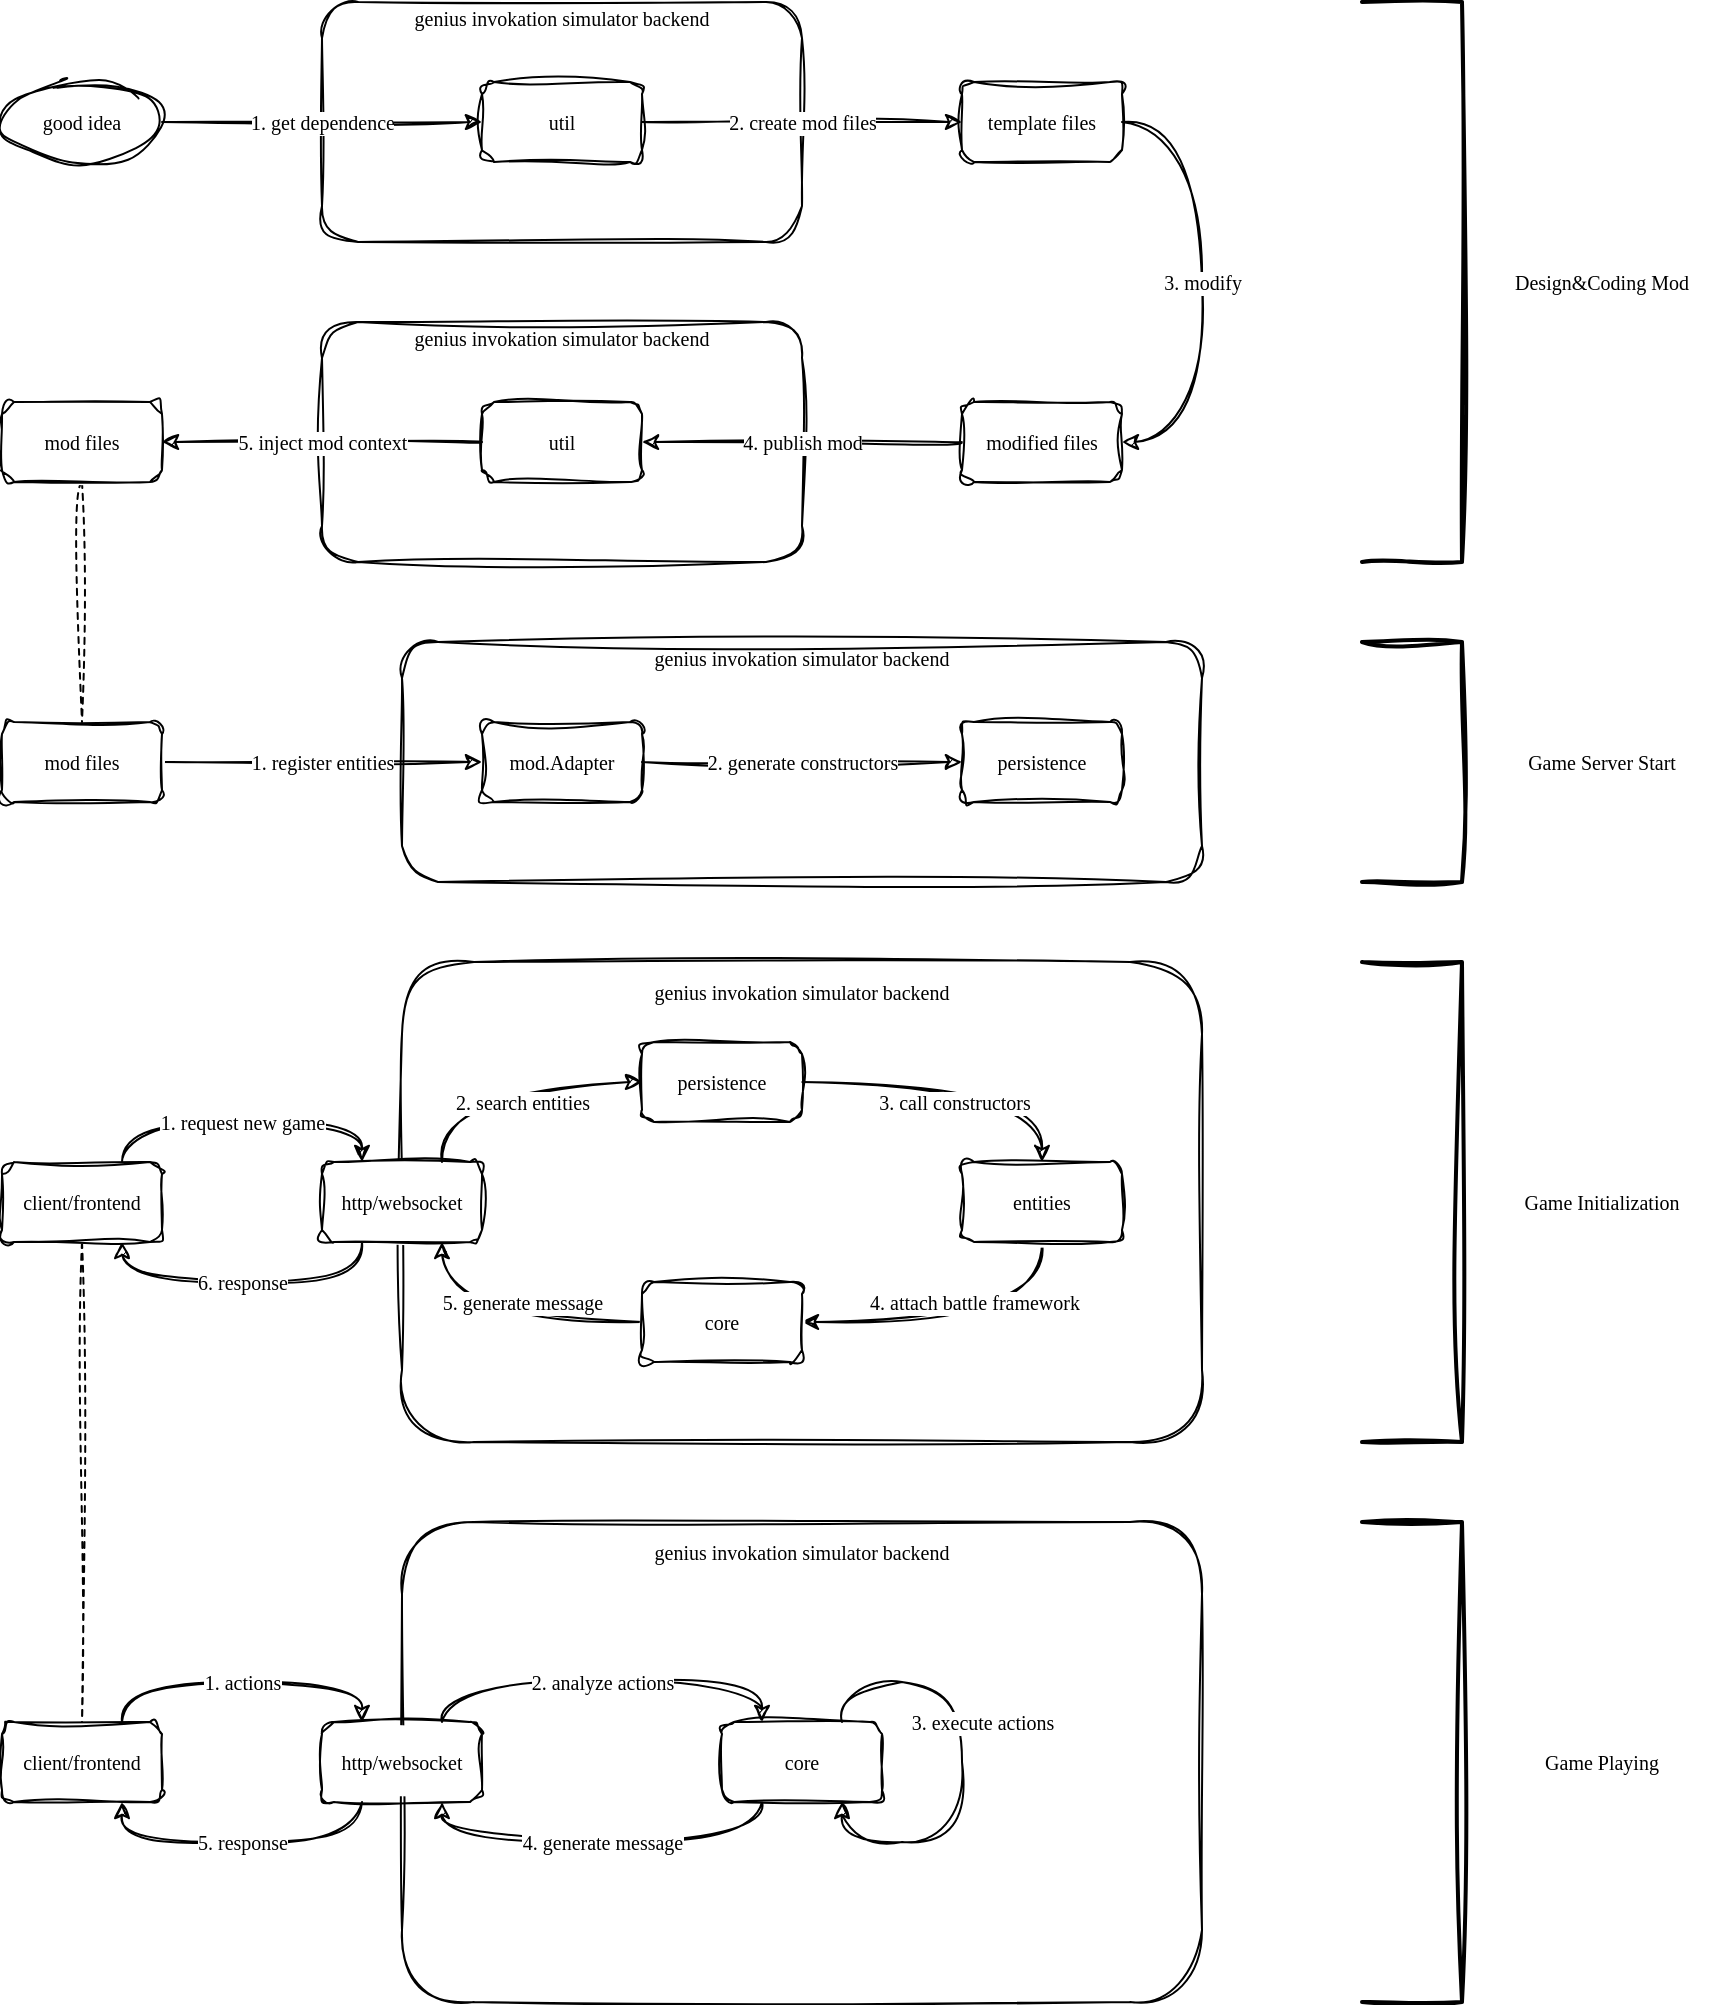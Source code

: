 <mxfile version="20.5.3" type="embed"><diagram id="WbUByknVOwYqsg0Jc8eP" name="第 1 页"><mxGraphModel dx="1230" dy="567" grid="1" gridSize="10" guides="1" tooltips="1" connect="1" arrows="1" fold="1" page="0" pageScale="1" pageWidth="827" pageHeight="1169" math="0" shadow="0"><root><mxCell id="0"/><mxCell id="1" parent="0"/><mxCell id="7bV_Bt6voGbn4b_Syv1b-46" value="" style="group;rounded=1;sketch=1;curveFitting=1;jiggle=2;shadow=0;fontFamily=Comic Sans MS;fontSize=10;" parent="1" vertex="1" connectable="0"><mxGeometry x="240" y="600" width="400" height="240" as="geometry"/></mxCell><mxCell id="7bV_Bt6voGbn4b_Syv1b-47" value="" style="rounded=1;whiteSpace=wrap;html=1;sketch=1;curveFitting=1;jiggle=2;shadow=0;fontFamily=Comic Sans MS;fontSize=10;" parent="7bV_Bt6voGbn4b_Syv1b-46" vertex="1"><mxGeometry width="400" height="240" as="geometry"/></mxCell><mxCell id="7bV_Bt6voGbn4b_Syv1b-48" value="genius invokation simulator backend" style="text;html=1;strokeColor=none;fillColor=none;align=center;verticalAlign=middle;whiteSpace=wrap;rounded=1;sketch=1;curveFitting=1;jiggle=2;shadow=0;fontFamily=Comic Sans MS;fontSize=10;" parent="7bV_Bt6voGbn4b_Syv1b-46" vertex="1"><mxGeometry width="400" height="30" as="geometry"/></mxCell><mxCell id="7bV_Bt6voGbn4b_Syv1b-49" value="http/websocket" style="rounded=1;whiteSpace=wrap;html=1;sketch=1;curveFitting=1;jiggle=2;shadow=0;fontFamily=Comic Sans MS;fontSize=10;" parent="7bV_Bt6voGbn4b_Syv1b-46" vertex="1"><mxGeometry x="-40" y="100" width="80" height="40" as="geometry"/></mxCell><mxCell id="7bV_Bt6voGbn4b_Syv1b-56" value="3. call constructors" style="edgeStyle=orthogonalEdgeStyle;curved=1;rounded=0;sketch=1;hachureGap=4;jiggle=2;curveFitting=1;orthogonalLoop=1;jettySize=auto;html=1;exitX=1;exitY=0.5;exitDx=0;exitDy=0;entryX=0.5;entryY=0;entryDx=0;entryDy=0;shadow=0;fontFamily=Comic Sans MS;fontSize=10;" parent="7bV_Bt6voGbn4b_Syv1b-46" source="7bV_Bt6voGbn4b_Syv1b-53" target="7bV_Bt6voGbn4b_Syv1b-55" edge="1"><mxGeometry x="-0.059" y="-10" relative="1" as="geometry"><mxPoint as="offset"/></mxGeometry></mxCell><mxCell id="7bV_Bt6voGbn4b_Syv1b-53" value="persistence" style="rounded=1;whiteSpace=wrap;html=1;sketch=1;curveFitting=1;jiggle=2;shadow=0;fontFamily=Comic Sans MS;fontSize=10;" parent="7bV_Bt6voGbn4b_Syv1b-46" vertex="1"><mxGeometry x="120" y="40" width="80" height="40" as="geometry"/></mxCell><mxCell id="7bV_Bt6voGbn4b_Syv1b-54" value="2. search entities" style="edgeStyle=orthogonalEdgeStyle;curved=1;rounded=0;sketch=1;hachureGap=4;jiggle=2;curveFitting=1;orthogonalLoop=1;jettySize=auto;html=1;exitX=0.75;exitY=0;exitDx=0;exitDy=0;entryX=0;entryY=0.5;entryDx=0;entryDy=0;shadow=0;fontFamily=Comic Sans MS;fontSize=10;" parent="7bV_Bt6voGbn4b_Syv1b-46" source="7bV_Bt6voGbn4b_Syv1b-49" target="7bV_Bt6voGbn4b_Syv1b-53" edge="1"><mxGeometry x="0.143" y="-10" relative="1" as="geometry"><mxPoint as="offset"/></mxGeometry></mxCell><mxCell id="7bV_Bt6voGbn4b_Syv1b-58" value="4. attach battle framework" style="edgeStyle=orthogonalEdgeStyle;curved=1;rounded=0;sketch=1;hachureGap=4;jiggle=2;curveFitting=1;orthogonalLoop=1;jettySize=auto;html=1;exitX=0.5;exitY=1;exitDx=0;exitDy=0;entryX=1;entryY=0.5;entryDx=0;entryDy=0;shadow=0;fontFamily=Comic Sans MS;fontSize=10;" parent="7bV_Bt6voGbn4b_Syv1b-46" source="7bV_Bt6voGbn4b_Syv1b-55" target="7bV_Bt6voGbn4b_Syv1b-57" edge="1"><mxGeometry x="-0.067" y="-10" relative="1" as="geometry"><mxPoint as="offset"/></mxGeometry></mxCell><mxCell id="7bV_Bt6voGbn4b_Syv1b-55" value="entities" style="rounded=1;whiteSpace=wrap;html=1;sketch=1;curveFitting=1;jiggle=2;shadow=0;fontFamily=Comic Sans MS;fontSize=10;" parent="7bV_Bt6voGbn4b_Syv1b-46" vertex="1"><mxGeometry x="280" y="100" width="80" height="40" as="geometry"/></mxCell><mxCell id="7bV_Bt6voGbn4b_Syv1b-60" value="5. generate message" style="edgeStyle=orthogonalEdgeStyle;curved=1;rounded=0;sketch=1;hachureGap=4;jiggle=2;curveFitting=1;orthogonalLoop=1;jettySize=auto;html=1;exitX=0;exitY=0.5;exitDx=0;exitDy=0;entryX=0.75;entryY=1;entryDx=0;entryDy=0;shadow=0;fontFamily=Comic Sans MS;fontSize=10;" parent="7bV_Bt6voGbn4b_Syv1b-46" source="7bV_Bt6voGbn4b_Syv1b-57" target="7bV_Bt6voGbn4b_Syv1b-49" edge="1"><mxGeometry x="-0.143" y="-10" relative="1" as="geometry"><mxPoint as="offset"/></mxGeometry></mxCell><mxCell id="7bV_Bt6voGbn4b_Syv1b-57" value="core" style="rounded=1;whiteSpace=wrap;html=1;sketch=1;curveFitting=1;jiggle=2;shadow=0;fontFamily=Comic Sans MS;fontSize=10;" parent="7bV_Bt6voGbn4b_Syv1b-46" vertex="1"><mxGeometry x="120" y="160" width="80" height="40" as="geometry"/></mxCell><mxCell id="7bV_Bt6voGbn4b_Syv1b-35" value="" style="group;rounded=1;sketch=1;curveFitting=1;jiggle=2;shadow=0;fontFamily=Comic Sans MS;fontSize=10;" parent="1" vertex="1" connectable="0"><mxGeometry x="200" y="280" width="240" height="120" as="geometry"/></mxCell><mxCell id="7bV_Bt6voGbn4b_Syv1b-36" value="" style="rounded=1;whiteSpace=wrap;html=1;sketch=1;curveFitting=1;jiggle=2;shadow=0;fontFamily=Comic Sans MS;fontSize=10;" parent="7bV_Bt6voGbn4b_Syv1b-35" vertex="1"><mxGeometry width="240" height="120" as="geometry"/></mxCell><mxCell id="7bV_Bt6voGbn4b_Syv1b-37" value="genius invokation simulator backend" style="text;html=1;strokeColor=none;fillColor=none;align=center;verticalAlign=middle;whiteSpace=wrap;rounded=1;sketch=1;curveFitting=1;jiggle=2;shadow=0;fontFamily=Comic Sans MS;fontSize=10;" parent="7bV_Bt6voGbn4b_Syv1b-35" vertex="1"><mxGeometry width="240" height="15" as="geometry"/></mxCell><mxCell id="7bV_Bt6voGbn4b_Syv1b-38" value="util" style="rounded=1;whiteSpace=wrap;html=1;sketch=1;curveFitting=1;jiggle=2;shadow=0;fontFamily=Comic Sans MS;fontSize=10;" parent="7bV_Bt6voGbn4b_Syv1b-35" vertex="1"><mxGeometry x="80" y="40" width="80" height="40" as="geometry"/></mxCell><mxCell id="7bV_Bt6voGbn4b_Syv1b-8" value="" style="group;rounded=1;sketch=1;curveFitting=1;jiggle=2;shadow=0;fontFamily=Comic Sans MS;fontSize=10;" parent="1" vertex="1" connectable="0"><mxGeometry x="240" y="440" width="400" height="120" as="geometry"/></mxCell><mxCell id="7bV_Bt6voGbn4b_Syv1b-9" value="" style="rounded=1;whiteSpace=wrap;html=1;sketch=1;curveFitting=1;jiggle=2;shadow=0;fontFamily=Comic Sans MS;fontSize=10;" parent="7bV_Bt6voGbn4b_Syv1b-8" vertex="1"><mxGeometry width="400" height="120" as="geometry"/></mxCell><mxCell id="7bV_Bt6voGbn4b_Syv1b-10" value="genius invokation simulator backend" style="text;html=1;strokeColor=none;fillColor=none;align=center;verticalAlign=middle;whiteSpace=wrap;rounded=1;sketch=1;curveFitting=1;jiggle=2;shadow=0;fontFamily=Comic Sans MS;fontSize=10;" parent="7bV_Bt6voGbn4b_Syv1b-8" vertex="1"><mxGeometry width="400" height="15" as="geometry"/></mxCell><mxCell id="7bV_Bt6voGbn4b_Syv1b-4" value="mod.Adapter" style="rounded=1;whiteSpace=wrap;html=1;sketch=1;curveFitting=1;jiggle=2;shadow=0;fontFamily=Comic Sans MS;fontSize=10;" parent="7bV_Bt6voGbn4b_Syv1b-8" vertex="1"><mxGeometry x="40" y="40" width="80" height="40" as="geometry"/></mxCell><mxCell id="7bV_Bt6voGbn4b_Syv1b-14" value="persistence" style="rounded=1;whiteSpace=wrap;html=1;sketch=1;curveFitting=1;jiggle=2;shadow=0;fontFamily=Comic Sans MS;fontSize=10;" parent="7bV_Bt6voGbn4b_Syv1b-8" vertex="1"><mxGeometry x="280" y="40" width="80" height="40" as="geometry"/></mxCell><mxCell id="7bV_Bt6voGbn4b_Syv1b-15" value="2. generate constructors" style="edgeStyle=orthogonalEdgeStyle;rounded=0;sketch=1;hachureGap=4;jiggle=2;curveFitting=1;orthogonalLoop=1;jettySize=auto;html=1;exitX=1;exitY=0.5;exitDx=0;exitDy=0;entryX=0;entryY=0.5;entryDx=0;entryDy=0;shadow=0;fontFamily=Comic Sans MS;fontSize=10;" parent="7bV_Bt6voGbn4b_Syv1b-8" source="7bV_Bt6voGbn4b_Syv1b-4" target="7bV_Bt6voGbn4b_Syv1b-14" edge="1"><mxGeometry relative="1" as="geometry"/></mxCell><mxCell id="7bV_Bt6voGbn4b_Syv1b-13" value="1. register entities" style="edgeStyle=orthogonalEdgeStyle;rounded=1;orthogonalLoop=1;jettySize=auto;html=1;exitX=1;exitY=0.5;exitDx=0;exitDy=0;entryX=0;entryY=0.5;entryDx=0;entryDy=0;sketch=1;curveFitting=1;jiggle=2;shadow=0;fontFamily=Comic Sans MS;fontSize=10;" parent="1" source="7bV_Bt6voGbn4b_Syv1b-12" target="7bV_Bt6voGbn4b_Syv1b-4" edge="1"><mxGeometry relative="1" as="geometry"/></mxCell><mxCell id="7bV_Bt6voGbn4b_Syv1b-12" value="mod files" style="rounded=1;whiteSpace=wrap;html=1;sketch=1;curveFitting=1;jiggle=2;shadow=0;fontFamily=Comic Sans MS;fontSize=10;" parent="1" vertex="1"><mxGeometry x="40" y="480" width="80" height="40" as="geometry"/></mxCell><mxCell id="7bV_Bt6voGbn4b_Syv1b-18" value="" style="group;shadow=0;sketch=1;fontFamily=Comic Sans MS;" parent="1" vertex="1" connectable="0"><mxGeometry x="720" y="440" width="180" height="120" as="geometry"/></mxCell><mxCell id="7bV_Bt6voGbn4b_Syv1b-16" value="" style="strokeWidth=2;html=1;shape=mxgraph.flowchart.annotation_1;align=left;pointerEvents=1;shadow=0;sketch=1;hachureGap=4;jiggle=2;curveFitting=1;fontFamily=Comic Sans MS;fontSize=10;rotation=-180;" parent="7bV_Bt6voGbn4b_Syv1b-18" vertex="1"><mxGeometry width="50" height="120" as="geometry"/></mxCell><mxCell id="7bV_Bt6voGbn4b_Syv1b-17" value="Game Server Start" style="text;html=1;strokeColor=none;fillColor=none;align=center;verticalAlign=middle;whiteSpace=wrap;rounded=0;shadow=0;sketch=1;hachureGap=4;jiggle=2;curveFitting=1;fontFamily=Comic Sans MS;fontSize=10;" parent="7bV_Bt6voGbn4b_Syv1b-18" vertex="1"><mxGeometry x="60" y="45" width="120" height="30" as="geometry"/></mxCell><mxCell id="7bV_Bt6voGbn4b_Syv1b-21" value="" style="group;rounded=1;sketch=1;curveFitting=1;jiggle=2;shadow=0;fontFamily=Comic Sans MS;fontSize=10;" parent="1" vertex="1" connectable="0"><mxGeometry x="200" y="120" width="240" height="120" as="geometry"/></mxCell><mxCell id="7bV_Bt6voGbn4b_Syv1b-22" value="" style="rounded=1;whiteSpace=wrap;html=1;sketch=1;curveFitting=1;jiggle=2;shadow=0;fontFamily=Comic Sans MS;fontSize=10;" parent="7bV_Bt6voGbn4b_Syv1b-21" vertex="1"><mxGeometry width="240" height="120" as="geometry"/></mxCell><mxCell id="7bV_Bt6voGbn4b_Syv1b-23" value="genius invokation simulator backend" style="text;html=1;strokeColor=none;fillColor=none;align=center;verticalAlign=middle;whiteSpace=wrap;rounded=1;sketch=1;curveFitting=1;jiggle=2;shadow=0;fontFamily=Comic Sans MS;fontSize=10;" parent="7bV_Bt6voGbn4b_Syv1b-21" vertex="1"><mxGeometry width="240" height="15" as="geometry"/></mxCell><mxCell id="7bV_Bt6voGbn4b_Syv1b-24" value="util" style="rounded=1;whiteSpace=wrap;html=1;sketch=1;curveFitting=1;jiggle=2;shadow=0;fontFamily=Comic Sans MS;fontSize=10;" parent="7bV_Bt6voGbn4b_Syv1b-21" vertex="1"><mxGeometry x="80" y="40" width="80" height="40" as="geometry"/></mxCell><mxCell id="7bV_Bt6voGbn4b_Syv1b-34" value="3. modify" style="edgeStyle=orthogonalEdgeStyle;rounded=0;sketch=1;hachureGap=4;jiggle=2;curveFitting=1;orthogonalLoop=1;jettySize=auto;html=1;entryX=1;entryY=0.5;entryDx=0;entryDy=0;shadow=0;fontFamily=Comic Sans MS;fontSize=10;curved=1;exitX=1;exitY=0.5;exitDx=0;exitDy=0;" parent="1" source="7bV_Bt6voGbn4b_Syv1b-25" target="7bV_Bt6voGbn4b_Syv1b-33" edge="1"><mxGeometry relative="1" as="geometry"><mxPoint x="630" y="190" as="sourcePoint"/><Array as="points"><mxPoint x="640" y="180"/><mxPoint x="640" y="340"/></Array></mxGeometry></mxCell><mxCell id="7bV_Bt6voGbn4b_Syv1b-25" value="template files" style="rounded=1;whiteSpace=wrap;html=1;sketch=1;curveFitting=1;jiggle=2;shadow=0;fontFamily=Comic Sans MS;fontSize=10;" parent="1" vertex="1"><mxGeometry x="520" y="160" width="80" height="40" as="geometry"/></mxCell><mxCell id="7bV_Bt6voGbn4b_Syv1b-28" value="1. get dependence" style="edgeStyle=orthogonalEdgeStyle;rounded=0;sketch=1;hachureGap=4;jiggle=2;curveFitting=1;orthogonalLoop=1;jettySize=auto;html=1;exitX=1;exitY=0.5;exitDx=0;exitDy=0;entryX=0;entryY=0.5;entryDx=0;entryDy=0;shadow=0;fontFamily=Comic Sans MS;fontSize=10;" parent="1" source="7bV_Bt6voGbn4b_Syv1b-27" target="7bV_Bt6voGbn4b_Syv1b-24" edge="1"><mxGeometry relative="1" as="geometry"/></mxCell><mxCell id="7bV_Bt6voGbn4b_Syv1b-27" value="good idea" style="ellipse;whiteSpace=wrap;html=1;shadow=0;sketch=1;hachureGap=4;jiggle=2;curveFitting=1;fontFamily=Comic Sans MS;fontSize=10;" parent="1" vertex="1"><mxGeometry x="40" y="160" width="80" height="40" as="geometry"/></mxCell><mxCell id="7bV_Bt6voGbn4b_Syv1b-29" value="2. create mod files" style="edgeStyle=orthogonalEdgeStyle;rounded=0;sketch=1;hachureGap=4;jiggle=2;curveFitting=1;orthogonalLoop=1;jettySize=auto;html=1;exitX=1;exitY=0.5;exitDx=0;exitDy=0;entryX=0;entryY=0.5;entryDx=0;entryDy=0;shadow=0;fontFamily=Comic Sans MS;fontSize=10;" parent="1" source="7bV_Bt6voGbn4b_Syv1b-24" target="7bV_Bt6voGbn4b_Syv1b-25" edge="1"><mxGeometry relative="1" as="geometry"/></mxCell><mxCell id="7bV_Bt6voGbn4b_Syv1b-39" value="4. publish mod" style="edgeStyle=orthogonalEdgeStyle;curved=1;rounded=0;sketch=1;hachureGap=4;jiggle=2;curveFitting=1;orthogonalLoop=1;jettySize=auto;html=1;exitX=0;exitY=0.5;exitDx=0;exitDy=0;entryX=1;entryY=0.5;entryDx=0;entryDy=0;shadow=0;fontFamily=Comic Sans MS;fontSize=10;" parent="1" source="7bV_Bt6voGbn4b_Syv1b-33" target="7bV_Bt6voGbn4b_Syv1b-38" edge="1"><mxGeometry relative="1" as="geometry"/></mxCell><mxCell id="7bV_Bt6voGbn4b_Syv1b-33" value="modified files" style="rounded=1;whiteSpace=wrap;html=1;sketch=1;curveFitting=1;jiggle=2;shadow=0;fontFamily=Comic Sans MS;fontSize=10;" parent="1" vertex="1"><mxGeometry x="520" y="320" width="80" height="40" as="geometry"/></mxCell><mxCell id="7bV_Bt6voGbn4b_Syv1b-41" value="" style="group;shadow=0;sketch=1;fontFamily=Comic Sans MS;" parent="1" vertex="1" connectable="0"><mxGeometry x="720" y="120" width="180" height="280" as="geometry"/></mxCell><mxCell id="7bV_Bt6voGbn4b_Syv1b-31" value="" style="strokeWidth=2;html=1;shape=mxgraph.flowchart.annotation_1;align=left;pointerEvents=1;shadow=0;sketch=1;hachureGap=4;jiggle=2;curveFitting=1;fontFamily=Comic Sans MS;fontSize=10;rotation=-180;" parent="7bV_Bt6voGbn4b_Syv1b-41" vertex="1"><mxGeometry width="50" height="280" as="geometry"/></mxCell><mxCell id="7bV_Bt6voGbn4b_Syv1b-32" value="Design&amp;amp;Coding Mod" style="text;html=1;strokeColor=none;fillColor=none;align=center;verticalAlign=middle;whiteSpace=wrap;rounded=0;shadow=0;sketch=1;hachureGap=4;jiggle=2;curveFitting=1;fontFamily=Comic Sans MS;fontSize=10;" parent="7bV_Bt6voGbn4b_Syv1b-41" vertex="1"><mxGeometry x="60" y="125" width="120" height="30" as="geometry"/></mxCell><mxCell id="7bV_Bt6voGbn4b_Syv1b-44" style="edgeStyle=orthogonalEdgeStyle;curved=1;rounded=0;sketch=1;hachureGap=4;jiggle=2;curveFitting=1;orthogonalLoop=1;jettySize=auto;html=1;exitX=0.5;exitY=1;exitDx=0;exitDy=0;entryX=0.5;entryY=0;entryDx=0;entryDy=0;shadow=0;fontFamily=Comic Sans MS;fontSize=10;dashed=1;endArrow=none;endFill=0;" parent="1" source="7bV_Bt6voGbn4b_Syv1b-42" target="7bV_Bt6voGbn4b_Syv1b-12" edge="1"><mxGeometry relative="1" as="geometry"/></mxCell><mxCell id="7bV_Bt6voGbn4b_Syv1b-42" value="mod files" style="rounded=1;whiteSpace=wrap;html=1;sketch=1;curveFitting=1;jiggle=2;shadow=0;fontFamily=Comic Sans MS;fontSize=10;" parent="1" vertex="1"><mxGeometry x="40" y="320" width="80" height="40" as="geometry"/></mxCell><mxCell id="7bV_Bt6voGbn4b_Syv1b-43" value="5. inject mod context" style="edgeStyle=orthogonalEdgeStyle;curved=1;rounded=0;sketch=1;hachureGap=4;jiggle=2;curveFitting=1;orthogonalLoop=1;jettySize=auto;html=1;exitX=0;exitY=0.5;exitDx=0;exitDy=0;entryX=1;entryY=0.5;entryDx=0;entryDy=0;shadow=0;fontFamily=Comic Sans MS;fontSize=10;" parent="1" source="7bV_Bt6voGbn4b_Syv1b-38" target="7bV_Bt6voGbn4b_Syv1b-42" edge="1"><mxGeometry relative="1" as="geometry"/></mxCell><mxCell id="7bV_Bt6voGbn4b_Syv1b-52" value="1. request new game" style="edgeStyle=orthogonalEdgeStyle;curved=1;rounded=0;sketch=1;hachureGap=4;jiggle=2;curveFitting=1;orthogonalLoop=1;jettySize=auto;html=1;exitX=0.75;exitY=0;exitDx=0;exitDy=0;entryX=0.25;entryY=0;entryDx=0;entryDy=0;shadow=0;fontFamily=Comic Sans MS;fontSize=10;" parent="1" source="7bV_Bt6voGbn4b_Syv1b-45" target="7bV_Bt6voGbn4b_Syv1b-49" edge="1"><mxGeometry relative="1" as="geometry"><mxPoint as="offset"/></mxGeometry></mxCell><mxCell id="25" style="edgeStyle=orthogonalEdgeStyle;curved=1;rounded=0;sketch=1;hachureGap=4;jiggle=2;orthogonalLoop=1;jettySize=auto;html=1;exitX=0.5;exitY=1;exitDx=0;exitDy=0;entryX=0.5;entryY=0;entryDx=0;entryDy=0;fontFamily=Comic Sans MS;fontSize=10;endArrow=none;endFill=0;dashed=1;" edge="1" parent="1" source="7bV_Bt6voGbn4b_Syv1b-45" target="3"><mxGeometry relative="1" as="geometry"><Array as="points"><mxPoint x="80" y="860"/><mxPoint x="80" y="860"/></Array></mxGeometry></mxCell><mxCell id="7bV_Bt6voGbn4b_Syv1b-45" value="client/frontend" style="rounded=1;whiteSpace=wrap;html=1;sketch=1;curveFitting=1;jiggle=2;shadow=0;fontFamily=Comic Sans MS;fontSize=10;" parent="1" vertex="1"><mxGeometry x="40" y="700" width="80" height="40" as="geometry"/></mxCell><mxCell id="7bV_Bt6voGbn4b_Syv1b-59" value="6. response" style="edgeStyle=orthogonalEdgeStyle;curved=1;rounded=0;sketch=1;hachureGap=4;jiggle=2;curveFitting=1;orthogonalLoop=1;jettySize=auto;html=1;exitX=0.25;exitY=1;exitDx=0;exitDy=0;entryX=0.75;entryY=1;entryDx=0;entryDy=0;shadow=0;fontFamily=Comic Sans MS;fontSize=10;" parent="1" source="7bV_Bt6voGbn4b_Syv1b-49" target="7bV_Bt6voGbn4b_Syv1b-45" edge="1"><mxGeometry relative="1" as="geometry"><mxPoint as="offset"/></mxGeometry></mxCell><mxCell id="7bV_Bt6voGbn4b_Syv1b-61" value="" style="group;shadow=0;sketch=1;fontFamily=Comic Sans MS;" parent="1" vertex="1" connectable="0"><mxGeometry x="720" y="600" width="180" height="240" as="geometry"/></mxCell><mxCell id="7bV_Bt6voGbn4b_Syv1b-62" value="" style="strokeWidth=2;html=1;shape=mxgraph.flowchart.annotation_1;align=left;pointerEvents=1;shadow=0;sketch=1;hachureGap=4;jiggle=2;curveFitting=1;fontFamily=Comic Sans MS;fontSize=10;rotation=-180;" parent="7bV_Bt6voGbn4b_Syv1b-61" vertex="1"><mxGeometry width="50" height="240" as="geometry"/></mxCell><mxCell id="7bV_Bt6voGbn4b_Syv1b-63" value="Game Initialization" style="text;html=1;strokeColor=none;fillColor=none;align=center;verticalAlign=middle;whiteSpace=wrap;rounded=0;shadow=0;sketch=1;hachureGap=4;jiggle=2;curveFitting=1;fontFamily=Comic Sans MS;fontSize=10;" parent="7bV_Bt6voGbn4b_Syv1b-61" vertex="1"><mxGeometry x="60" y="90" width="120" height="60" as="geometry"/></mxCell><mxCell id="15" value="&lt;font style=&quot;font-size: 10px;&quot;&gt;1. actions&lt;/font&gt;" style="edgeStyle=orthogonalEdgeStyle;rounded=0;orthogonalLoop=1;jettySize=auto;html=1;exitX=0.75;exitY=0;exitDx=0;exitDy=0;entryX=0.25;entryY=0;entryDx=0;entryDy=0;shadow=0;curved=1;sketch=1;fontFamily=Comic Sans MS;" edge="1" parent="1" source="3" target="7"><mxGeometry relative="1" as="geometry"/></mxCell><mxCell id="3" value="client/frontend" style="rounded=1;whiteSpace=wrap;html=1;sketch=1;curveFitting=1;jiggle=2;shadow=0;fontFamily=Comic Sans MS;fontSize=10;" vertex="1" parent="1"><mxGeometry x="40" y="980" width="80" height="40" as="geometry"/></mxCell><mxCell id="4" value="" style="group;rounded=1;sketch=1;curveFitting=1;jiggle=2;shadow=0;fontFamily=Comic Sans MS;fontSize=10;" vertex="1" connectable="0" parent="1"><mxGeometry x="240" y="880" width="400" height="240" as="geometry"/></mxCell><mxCell id="5" value="" style="rounded=1;whiteSpace=wrap;html=1;sketch=1;curveFitting=1;jiggle=2;shadow=0;fontFamily=Comic Sans MS;fontSize=10;" vertex="1" parent="4"><mxGeometry width="400" height="240" as="geometry"/></mxCell><mxCell id="6" value="genius invokation simulator backend" style="text;html=1;strokeColor=none;fillColor=none;align=center;verticalAlign=middle;whiteSpace=wrap;rounded=1;sketch=1;curveFitting=1;jiggle=2;shadow=0;fontFamily=Comic Sans MS;fontSize=10;" vertex="1" parent="4"><mxGeometry width="400" height="30" as="geometry"/></mxCell><mxCell id="19" value="2. analyze actions" style="edgeStyle=orthogonalEdgeStyle;curved=1;rounded=0;sketch=1;hachureGap=4;jiggle=2;orthogonalLoop=1;jettySize=auto;html=1;exitX=0.75;exitY=0;exitDx=0;exitDy=0;entryX=0.25;entryY=0;entryDx=0;entryDy=0;fontFamily=Comic Sans MS;fontSize=10;" edge="1" parent="4" source="7" target="18"><mxGeometry relative="1" as="geometry"/></mxCell><mxCell id="7" value="http/websocket" style="rounded=1;whiteSpace=wrap;html=1;sketch=1;curveFitting=1;jiggle=2;shadow=0;fontFamily=Comic Sans MS;fontSize=10;" vertex="1" parent="4"><mxGeometry x="-40" y="100" width="80" height="40" as="geometry"/></mxCell><mxCell id="21" value="4. generate message" style="edgeStyle=orthogonalEdgeStyle;curved=1;rounded=0;sketch=1;hachureGap=4;jiggle=2;orthogonalLoop=1;jettySize=auto;html=1;exitX=0.25;exitY=1;exitDx=0;exitDy=0;entryX=0.75;entryY=1;entryDx=0;entryDy=0;fontFamily=Comic Sans MS;fontSize=10;" edge="1" parent="4" source="18" target="7"><mxGeometry relative="1" as="geometry"/></mxCell><mxCell id="18" value="core" style="rounded=1;whiteSpace=wrap;html=1;sketch=1;curveFitting=1;jiggle=2;shadow=0;fontFamily=Comic Sans MS;fontSize=10;" vertex="1" parent="4"><mxGeometry x="160" y="100" width="80" height="40" as="geometry"/></mxCell><mxCell id="20" value="3. execute actions" style="edgeStyle=orthogonalEdgeStyle;curved=1;rounded=0;sketch=1;hachureGap=4;jiggle=2;orthogonalLoop=1;jettySize=auto;html=1;exitX=0.75;exitY=0;exitDx=0;exitDy=0;entryX=0.75;entryY=1;entryDx=0;entryDy=0;fontFamily=Comic Sans MS;fontSize=10;" edge="1" parent="4" source="18" target="18"><mxGeometry x="-0.167" y="10" relative="1" as="geometry"><Array as="points"><mxPoint x="220" y="80"/><mxPoint x="280" y="80"/><mxPoint x="280" y="160"/><mxPoint x="220" y="160"/></Array><mxPoint as="offset"/></mxGeometry></mxCell><mxCell id="17" value="&lt;font style=&quot;font-size: 10px;&quot;&gt;5. response&lt;/font&gt;" style="edgeStyle=orthogonalEdgeStyle;rounded=0;sketch=1;hachureGap=4;jiggle=2;orthogonalLoop=1;jettySize=auto;html=1;exitX=0.25;exitY=1;exitDx=0;exitDy=0;entryX=0.75;entryY=1;entryDx=0;entryDy=0;fontFamily=Comic Sans MS;fontSize=10;curved=1;" edge="1" parent="1" source="7" target="3"><mxGeometry relative="1" as="geometry"/></mxCell><mxCell id="22" value="" style="group;shadow=0;sketch=1;fontFamily=Comic Sans MS;" vertex="1" connectable="0" parent="1"><mxGeometry x="720" y="880" width="180" height="240" as="geometry"/></mxCell><mxCell id="23" value="" style="strokeWidth=2;html=1;shape=mxgraph.flowchart.annotation_1;align=left;pointerEvents=1;shadow=0;sketch=1;hachureGap=4;jiggle=2;curveFitting=1;fontFamily=Comic Sans MS;fontSize=10;rotation=-180;" vertex="1" parent="22"><mxGeometry width="50" height="240" as="geometry"/></mxCell><mxCell id="24" value="Game Playing" style="text;html=1;strokeColor=none;fillColor=none;align=center;verticalAlign=middle;whiteSpace=wrap;rounded=0;shadow=0;sketch=1;hachureGap=4;jiggle=2;curveFitting=1;fontFamily=Comic Sans MS;fontSize=10;" vertex="1" parent="22"><mxGeometry x="60" y="90" width="120" height="60" as="geometry"/></mxCell></root></mxGraphModel></diagram></mxfile>